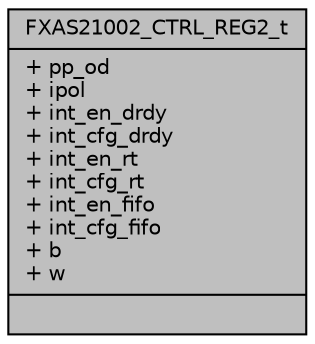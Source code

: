digraph "FXAS21002_CTRL_REG2_t"
{
  edge [fontname="Helvetica",fontsize="10",labelfontname="Helvetica",labelfontsize="10"];
  node [fontname="Helvetica",fontsize="10",shape=record];
  Node1 [label="{FXAS21002_CTRL_REG2_t\n|+ pp_od\l+ ipol\l+ int_en_drdy\l+ int_cfg_drdy\l+ int_en_rt\l+ int_cfg_rt\l+ int_en_fifo\l+ int_cfg_fifo\l+ b\l+ w\l|}",height=0.2,width=0.4,color="black", fillcolor="grey75", style="filled", fontcolor="black"];
}
